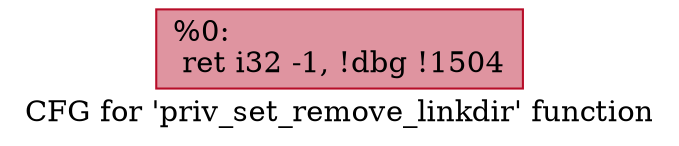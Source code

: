 digraph "CFG for 'priv_set_remove_linkdir' function" {
	label="CFG for 'priv_set_remove_linkdir' function";

	Node0x1517ef0 [shape=record,color="#b70d28ff", style=filled, fillcolor="#b70d2870",label="{%0:\l  ret i32 -1, !dbg !1504\l}"];
}

